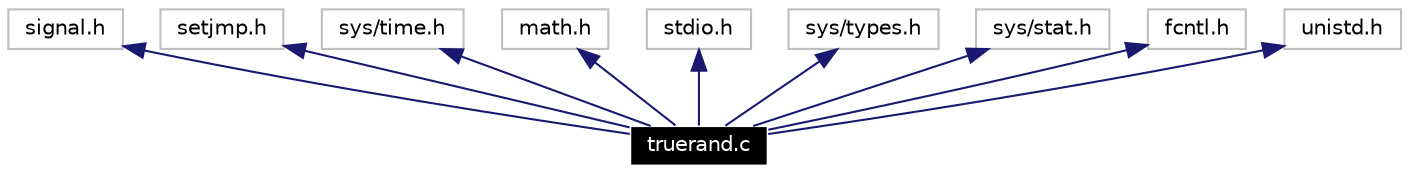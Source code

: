 digraph G
{
  edge [fontname="Helvetica",fontsize=10,labelfontname="Helvetica",labelfontsize=10];
  node [fontname="Helvetica",fontsize=10,shape=record];
  Node332 [label="truerand.c",height=0.2,width=0.4,color="white", fillcolor="black", style="filled" fontcolor="white"];
  Node333 -> Node332 [dir=back,color="midnightblue",fontsize=10,style="solid",fontname="Helvetica"];
  Node333 [label="signal.h",height=0.2,width=0.4,color="grey75"];
  Node334 -> Node332 [dir=back,color="midnightblue",fontsize=10,style="solid",fontname="Helvetica"];
  Node334 [label="setjmp.h",height=0.2,width=0.4,color="grey75"];
  Node335 -> Node332 [dir=back,color="midnightblue",fontsize=10,style="solid",fontname="Helvetica"];
  Node335 [label="sys/time.h",height=0.2,width=0.4,color="grey75"];
  Node336 -> Node332 [dir=back,color="midnightblue",fontsize=10,style="solid",fontname="Helvetica"];
  Node336 [label="math.h",height=0.2,width=0.4,color="grey75"];
  Node337 -> Node332 [dir=back,color="midnightblue",fontsize=10,style="solid",fontname="Helvetica"];
  Node337 [label="stdio.h",height=0.2,width=0.4,color="grey75"];
  Node338 -> Node332 [dir=back,color="midnightblue",fontsize=10,style="solid",fontname="Helvetica"];
  Node338 [label="sys/types.h",height=0.2,width=0.4,color="grey75"];
  Node339 -> Node332 [dir=back,color="midnightblue",fontsize=10,style="solid",fontname="Helvetica"];
  Node339 [label="sys/stat.h",height=0.2,width=0.4,color="grey75"];
  Node340 -> Node332 [dir=back,color="midnightblue",fontsize=10,style="solid",fontname="Helvetica"];
  Node340 [label="fcntl.h",height=0.2,width=0.4,color="grey75"];
  Node341 -> Node332 [dir=back,color="midnightblue",fontsize=10,style="solid",fontname="Helvetica"];
  Node341 [label="unistd.h",height=0.2,width=0.4,color="grey75"];
}
